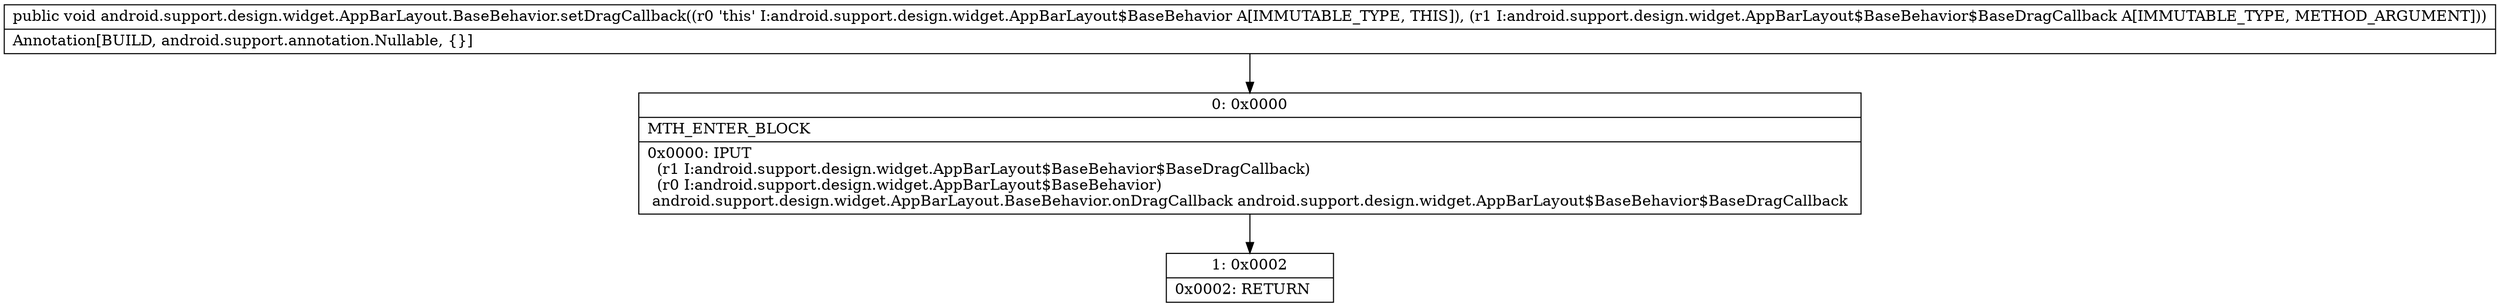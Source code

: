 digraph "CFG forandroid.support.design.widget.AppBarLayout.BaseBehavior.setDragCallback(Landroid\/support\/design\/widget\/AppBarLayout$BaseBehavior$BaseDragCallback;)V" {
Node_0 [shape=record,label="{0\:\ 0x0000|MTH_ENTER_BLOCK\l|0x0000: IPUT  \l  (r1 I:android.support.design.widget.AppBarLayout$BaseBehavior$BaseDragCallback)\l  (r0 I:android.support.design.widget.AppBarLayout$BaseBehavior)\l android.support.design.widget.AppBarLayout.BaseBehavior.onDragCallback android.support.design.widget.AppBarLayout$BaseBehavior$BaseDragCallback \l}"];
Node_1 [shape=record,label="{1\:\ 0x0002|0x0002: RETURN   \l}"];
MethodNode[shape=record,label="{public void android.support.design.widget.AppBarLayout.BaseBehavior.setDragCallback((r0 'this' I:android.support.design.widget.AppBarLayout$BaseBehavior A[IMMUTABLE_TYPE, THIS]), (r1 I:android.support.design.widget.AppBarLayout$BaseBehavior$BaseDragCallback A[IMMUTABLE_TYPE, METHOD_ARGUMENT]))  | Annotation[BUILD, android.support.annotation.Nullable, \{\}]\l}"];
MethodNode -> Node_0;
Node_0 -> Node_1;
}

